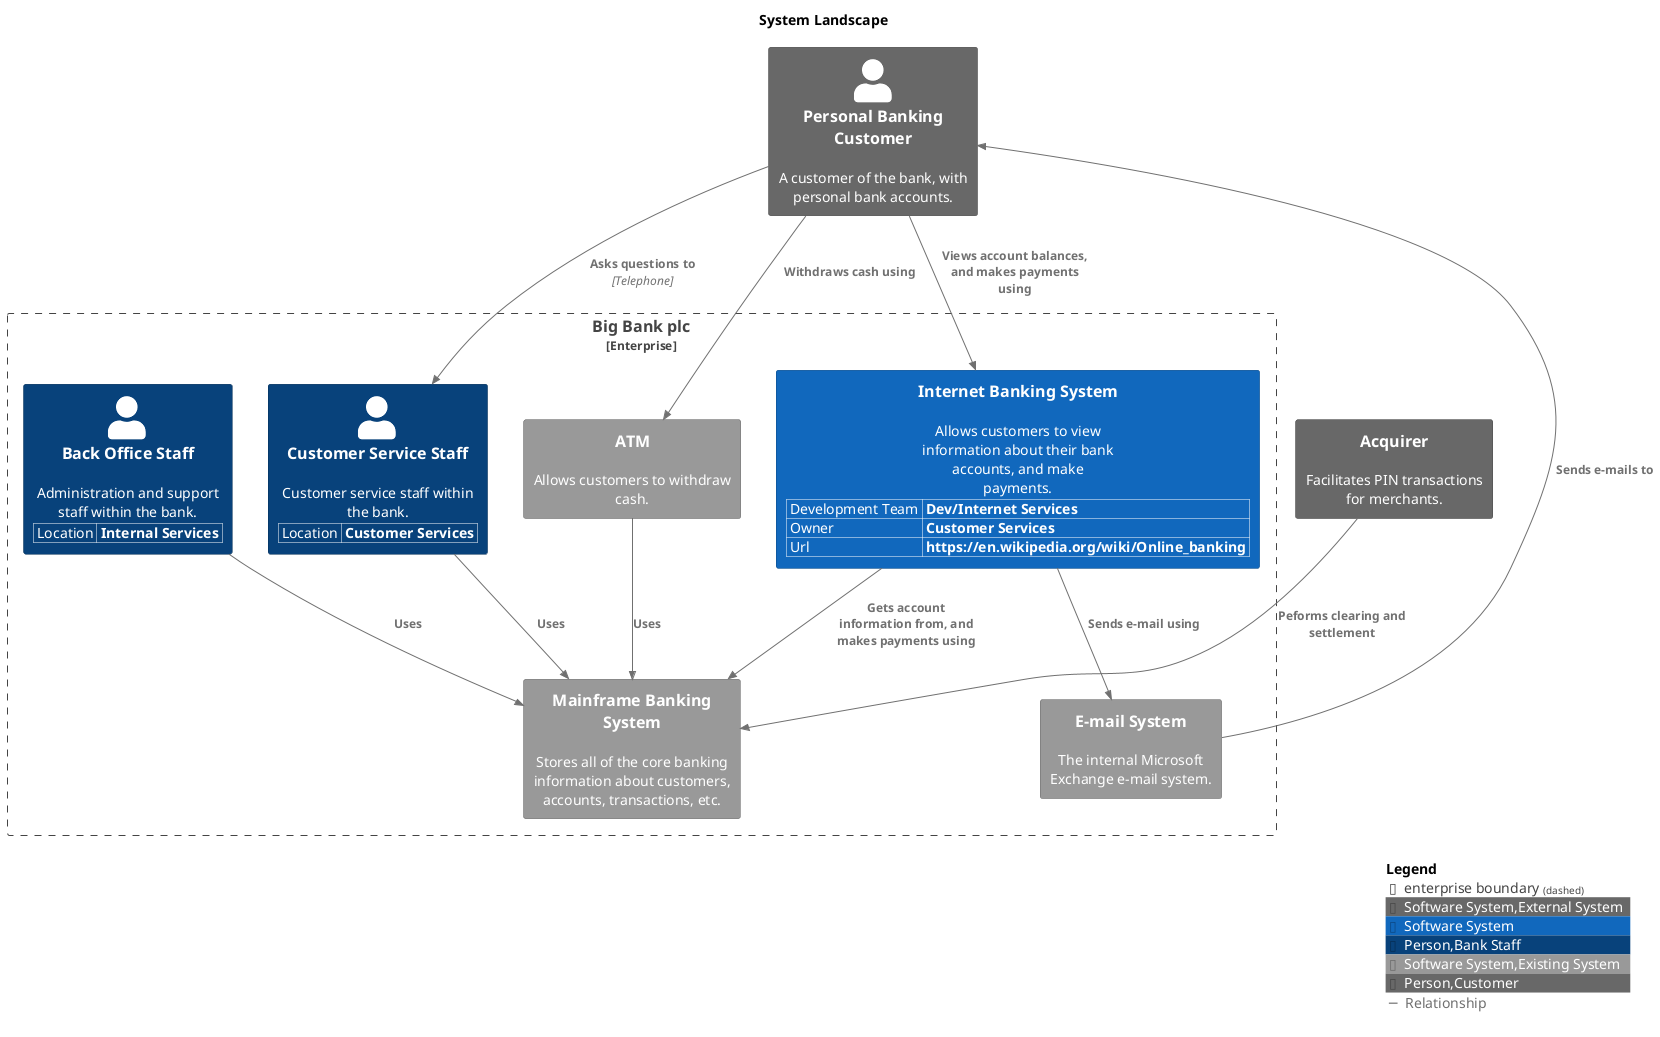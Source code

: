 @startuml
set separator none
title System Landscape

top to bottom direction

!include <C4/C4>
!include <C4/C4_Context>

AddElementTag("Software System,External System", $bgColor="#686868", $borderColor="#484848", $fontColor="#ffffff", $sprite="", $shadowing="")
AddElementTag("Software System", $bgColor="#1168bd", $borderColor="#0b4884", $fontColor="#ffffff", $sprite="", $shadowing="")
AddElementTag("Person,Bank Staff", $bgColor="#08427b", $borderColor="#052e56", $fontColor="#ffffff", $sprite="", $shadowing="")
AddElementTag("Software System,Existing System", $bgColor="#999999", $borderColor="#6b6b6b", $fontColor="#ffffff", $sprite="", $shadowing="")
AddElementTag("Person,Customer", $bgColor="#686868", $borderColor="#484848", $fontColor="#ffffff", $sprite="", $shadowing="")

AddRelTag("Relationship", $textColor="#707070", $lineColor="#707070", $lineStyle = "")

Enterprise_Boundary(enterprise, "Big Bank plc") {
  WithoutPropertyHeader()
  AddProperty("Location","Customer Services")
  Person(CustomerServiceStaff, "Customer Service Staff", $descr="Customer service staff within the bank.", $tags="Person,Bank Staff", $link="")
  WithoutPropertyHeader()
  AddProperty("Location","Internal Services")
  Person(BackOfficeStaff, "Back Office Staff", $descr="Administration and support staff within the bank.", $tags="Person,Bank Staff", $link="")
  System(MainframeBankingSystem, "Mainframe Banking System", $descr="Stores all of the core banking information about customers, accounts, transactions, etc.", $tags="Software System,Existing System", $link="")
  System(EmailSystem, "E-mail System", $descr="The internal Microsoft Exchange e-mail system.", $tags="Software System,Existing System", $link="")
  System(ATM, "ATM", $descr="Allows customers to withdraw cash.", $tags="Software System,Existing System", $link="")
  WithoutPropertyHeader()
  AddProperty("Development Team","Dev/Internet Services")
  AddProperty("Owner","Customer Services")
  AddProperty("Url","https://en.wikipedia.org/wiki/Online_banking")
  System(InternetBankingSystem, "Internet Banking System", $descr="Allows customers to view information about their bank accounts, and make payments.", $tags="Software System", $link="")
}

Person_Ext(PersonalBankingCustomer, "Personal Banking Customer", $descr="A customer of the bank, with personal bank accounts.", $tags="Person,Customer", $link="")
System_Ext(Acquirer, "Acquirer", $descr="Facilitates PIN transactions for merchants.", $tags="Software System,External System", $link="")

Rel_D(PersonalBankingCustomer, InternetBankingSystem, "Views account balances, and makes payments using", $techn="", $tags="Relationship", $link="")
Rel_D(InternetBankingSystem, MainframeBankingSystem, "Gets account information from, and makes payments using", $techn="", $tags="Relationship", $link="")
Rel_D(InternetBankingSystem, EmailSystem, "Sends e-mail using", $techn="", $tags="Relationship", $link="")
Rel_D(EmailSystem, PersonalBankingCustomer, "Sends e-mails to", $techn="", $tags="Relationship", $link="")
Rel_D(PersonalBankingCustomer, CustomerServiceStaff, "Asks questions to", $techn="Telephone", $tags="Relationship", $link="")
Rel_D(CustomerServiceStaff, MainframeBankingSystem, "Uses", $techn="", $tags="Relationship", $link="")
Rel_D(PersonalBankingCustomer, ATM, "Withdraws cash using", $techn="", $tags="Relationship", $link="")
Rel_D(ATM, MainframeBankingSystem, "Uses", $techn="", $tags="Relationship", $link="")
Rel_D(BackOfficeStaff, MainframeBankingSystem, "Uses", $techn="", $tags="Relationship", $link="")
Rel_D(Acquirer, MainframeBankingSystem, "Peforms clearing and settlement", $techn="", $tags="Relationship", $link="")

SHOW_LEGEND(true)
@enduml